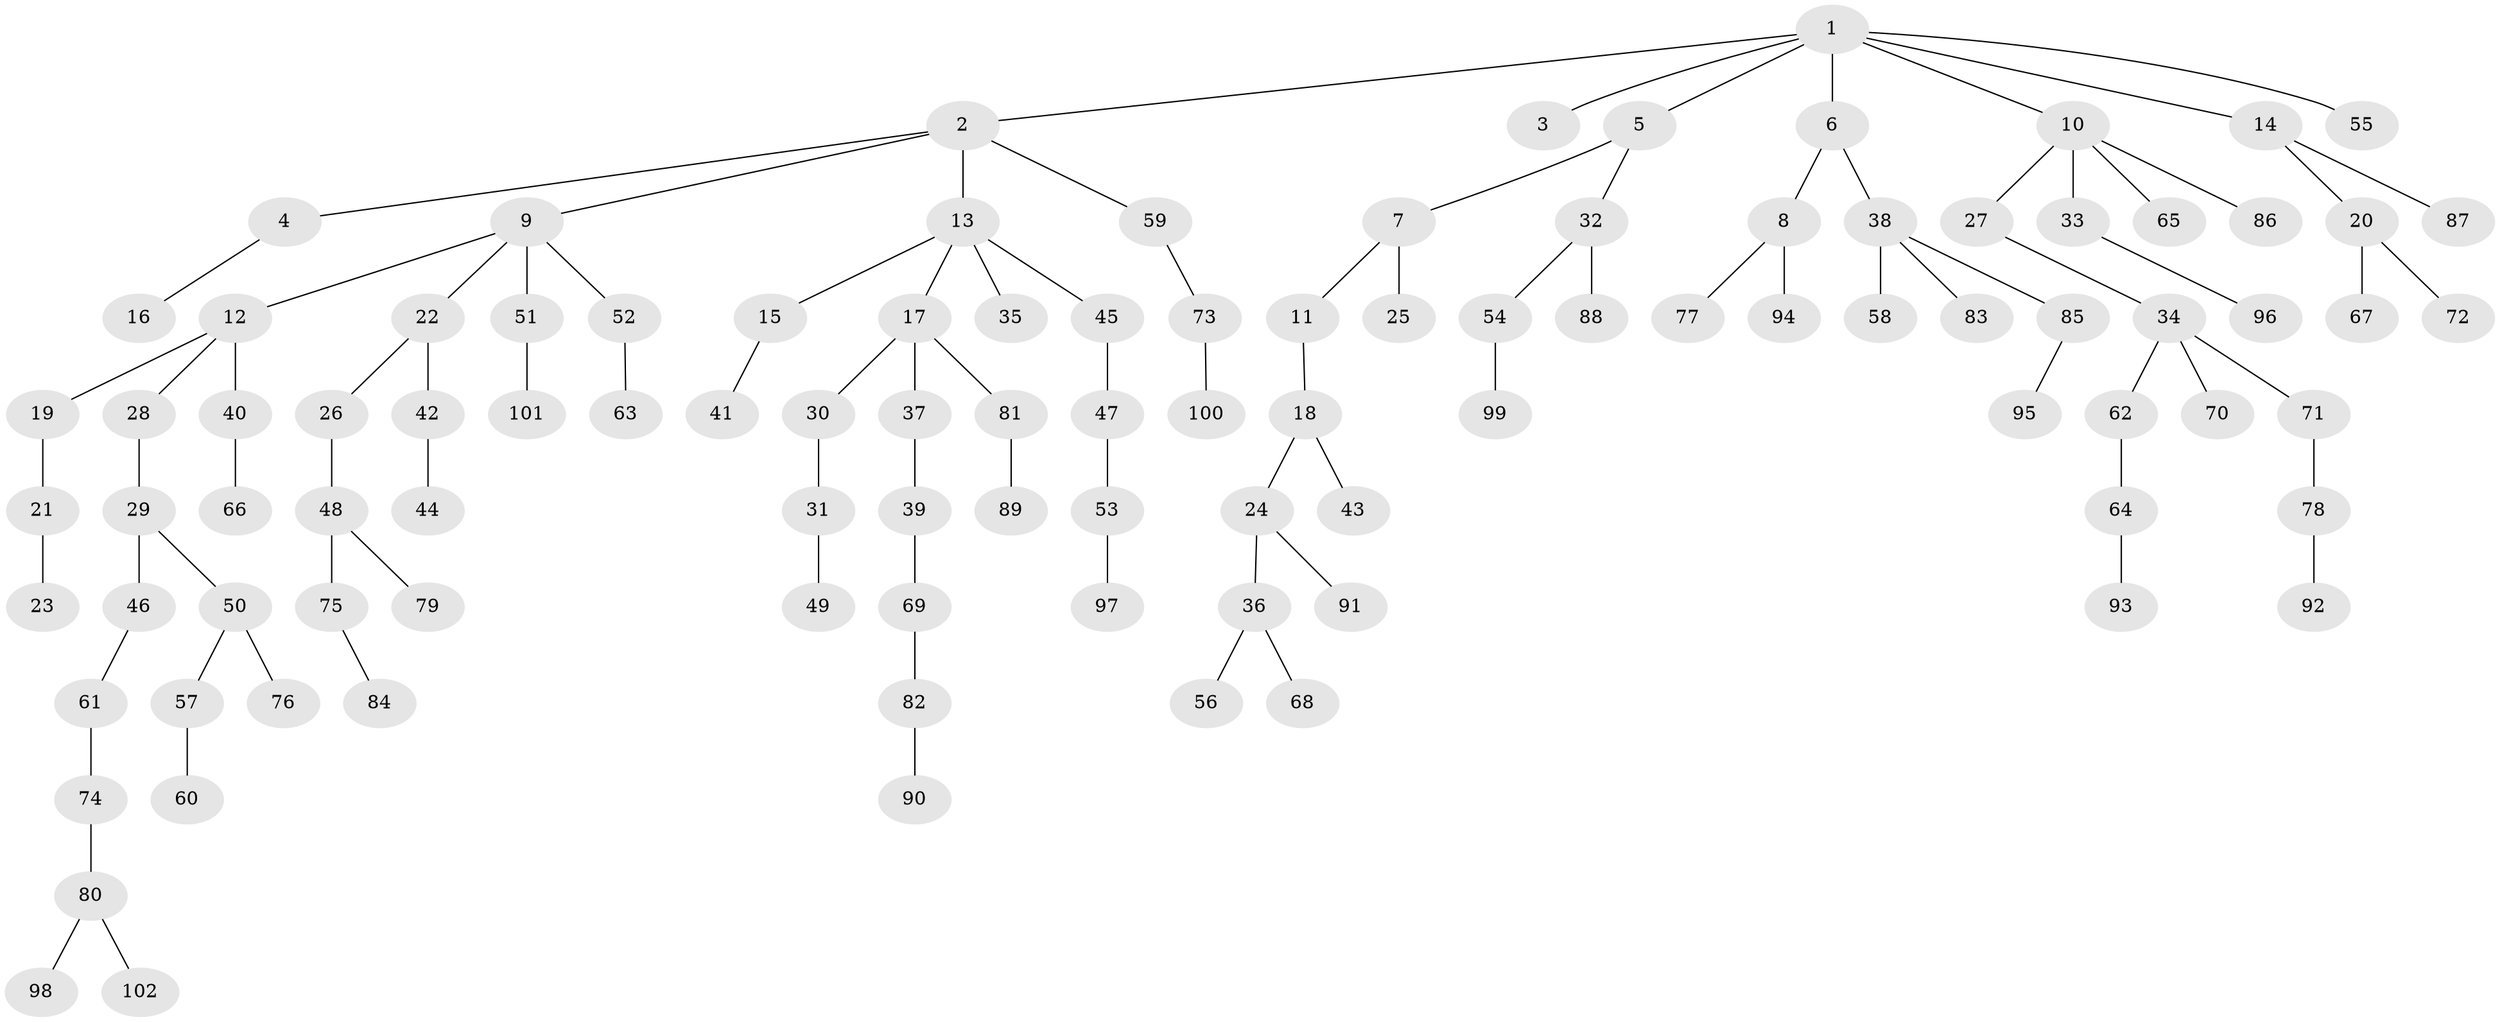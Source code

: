 // Generated by graph-tools (version 1.1) at 2025/53/03/09/25 04:53:56]
// undirected, 102 vertices, 101 edges
graph export_dot {
graph [start="1"]
  node [color=gray90,style=filled];
  1;
  2;
  3;
  4;
  5;
  6;
  7;
  8;
  9;
  10;
  11;
  12;
  13;
  14;
  15;
  16;
  17;
  18;
  19;
  20;
  21;
  22;
  23;
  24;
  25;
  26;
  27;
  28;
  29;
  30;
  31;
  32;
  33;
  34;
  35;
  36;
  37;
  38;
  39;
  40;
  41;
  42;
  43;
  44;
  45;
  46;
  47;
  48;
  49;
  50;
  51;
  52;
  53;
  54;
  55;
  56;
  57;
  58;
  59;
  60;
  61;
  62;
  63;
  64;
  65;
  66;
  67;
  68;
  69;
  70;
  71;
  72;
  73;
  74;
  75;
  76;
  77;
  78;
  79;
  80;
  81;
  82;
  83;
  84;
  85;
  86;
  87;
  88;
  89;
  90;
  91;
  92;
  93;
  94;
  95;
  96;
  97;
  98;
  99;
  100;
  101;
  102;
  1 -- 2;
  1 -- 3;
  1 -- 5;
  1 -- 6;
  1 -- 10;
  1 -- 14;
  1 -- 55;
  2 -- 4;
  2 -- 9;
  2 -- 13;
  2 -- 59;
  4 -- 16;
  5 -- 7;
  5 -- 32;
  6 -- 8;
  6 -- 38;
  7 -- 11;
  7 -- 25;
  8 -- 77;
  8 -- 94;
  9 -- 12;
  9 -- 22;
  9 -- 51;
  9 -- 52;
  10 -- 27;
  10 -- 33;
  10 -- 65;
  10 -- 86;
  11 -- 18;
  12 -- 19;
  12 -- 28;
  12 -- 40;
  13 -- 15;
  13 -- 17;
  13 -- 35;
  13 -- 45;
  14 -- 20;
  14 -- 87;
  15 -- 41;
  17 -- 30;
  17 -- 37;
  17 -- 81;
  18 -- 24;
  18 -- 43;
  19 -- 21;
  20 -- 67;
  20 -- 72;
  21 -- 23;
  22 -- 26;
  22 -- 42;
  24 -- 36;
  24 -- 91;
  26 -- 48;
  27 -- 34;
  28 -- 29;
  29 -- 46;
  29 -- 50;
  30 -- 31;
  31 -- 49;
  32 -- 54;
  32 -- 88;
  33 -- 96;
  34 -- 62;
  34 -- 70;
  34 -- 71;
  36 -- 56;
  36 -- 68;
  37 -- 39;
  38 -- 58;
  38 -- 83;
  38 -- 85;
  39 -- 69;
  40 -- 66;
  42 -- 44;
  45 -- 47;
  46 -- 61;
  47 -- 53;
  48 -- 75;
  48 -- 79;
  50 -- 57;
  50 -- 76;
  51 -- 101;
  52 -- 63;
  53 -- 97;
  54 -- 99;
  57 -- 60;
  59 -- 73;
  61 -- 74;
  62 -- 64;
  64 -- 93;
  69 -- 82;
  71 -- 78;
  73 -- 100;
  74 -- 80;
  75 -- 84;
  78 -- 92;
  80 -- 98;
  80 -- 102;
  81 -- 89;
  82 -- 90;
  85 -- 95;
}

